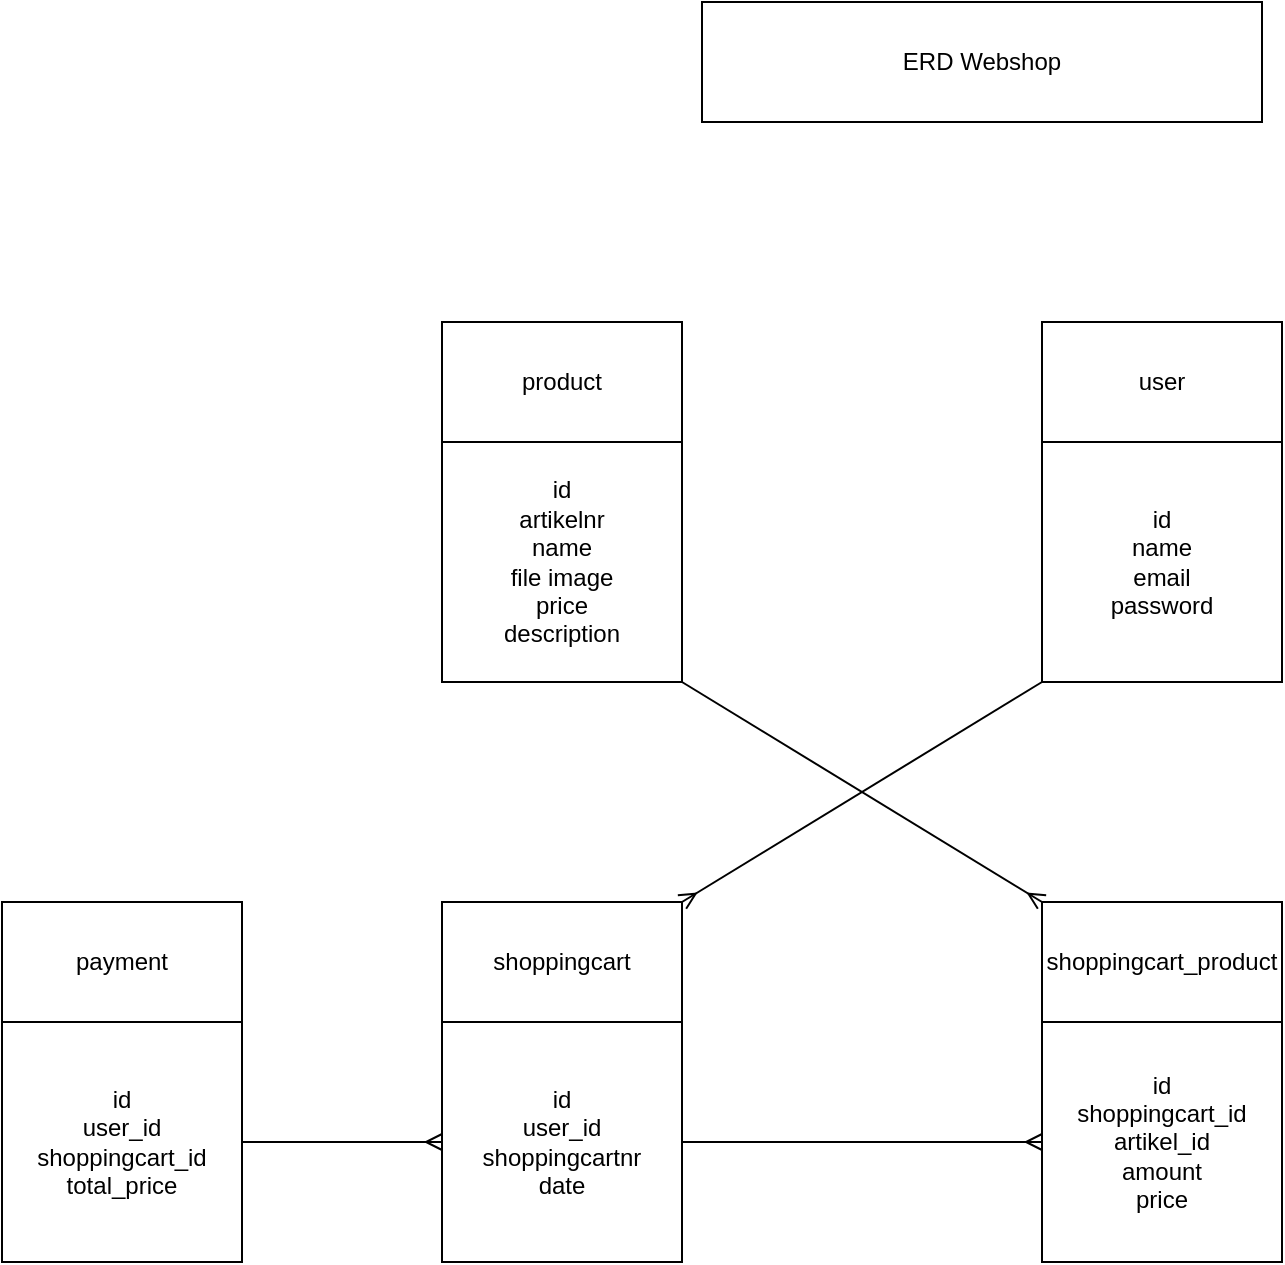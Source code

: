 <mxfile>
    <diagram id="r5Mf8yGQE8QeC3oNs23h" name="Page-1">
        <mxGraphModel dx="1950" dy="713" grid="1" gridSize="10" guides="1" tooltips="1" connect="1" arrows="1" fold="1" page="1" pageScale="1" pageWidth="827" pageHeight="1169" math="0" shadow="0">
            <root>
                <mxCell id="0"/>
                <mxCell id="1" parent="0"/>
                <mxCell id="2" value="ERD Webshop" style="rounded=0;whiteSpace=wrap;html=1;" parent="1" vertex="1">
                    <mxGeometry x="170" y="60" width="280" height="60" as="geometry"/>
                </mxCell>
                <mxCell id="3" value="user" style="rounded=0;whiteSpace=wrap;html=1;" parent="1" vertex="1">
                    <mxGeometry x="340" y="220" width="120" height="60" as="geometry"/>
                </mxCell>
                <mxCell id="16" style="edgeStyle=none;html=1;exitX=0;exitY=1;exitDx=0;exitDy=0;entryX=1;entryY=0;entryDx=0;entryDy=0;endArrow=ERmany;endFill=0;" parent="1" source="4" target="7" edge="1">
                    <mxGeometry relative="1" as="geometry"/>
                </mxCell>
                <mxCell id="4" value="id&lt;br&gt;name&lt;br&gt;email&lt;br&gt;password" style="whiteSpace=wrap;html=1;aspect=fixed;" parent="1" vertex="1">
                    <mxGeometry x="340" y="280" width="120" height="120" as="geometry"/>
                </mxCell>
                <mxCell id="5" value="shoppingcart_product" style="rounded=0;whiteSpace=wrap;html=1;" parent="1" vertex="1">
                    <mxGeometry x="340" y="510" width="120" height="60" as="geometry"/>
                </mxCell>
                <mxCell id="6" value="id&lt;br&gt;shoppingcart_id&lt;br&gt;artikel_id&lt;br&gt;amount&lt;br&gt;price&lt;br&gt;" style="whiteSpace=wrap;html=1;aspect=fixed;" parent="1" vertex="1">
                    <mxGeometry x="340" y="570" width="120" height="120" as="geometry"/>
                </mxCell>
                <mxCell id="7" value="shoppingcart" style="rounded=0;whiteSpace=wrap;html=1;" parent="1" vertex="1">
                    <mxGeometry x="40" y="510" width="120" height="60" as="geometry"/>
                </mxCell>
                <mxCell id="14" style="edgeStyle=none;html=1;exitX=1;exitY=0.5;exitDx=0;exitDy=0;endArrow=ERmany;endFill=0;" parent="1" source="8" target="6" edge="1">
                    <mxGeometry relative="1" as="geometry"/>
                </mxCell>
                <mxCell id="8" value="id&lt;br&gt;user_id&lt;br&gt;shoppingcartnr&lt;br&gt;date" style="whiteSpace=wrap;html=1;aspect=fixed;" parent="1" vertex="1">
                    <mxGeometry x="40" y="570" width="120" height="120" as="geometry"/>
                </mxCell>
                <mxCell id="9" value="product" style="rounded=0;whiteSpace=wrap;html=1;" parent="1" vertex="1">
                    <mxGeometry x="40" y="220" width="120" height="60" as="geometry"/>
                </mxCell>
                <mxCell id="15" style="edgeStyle=none;html=1;exitX=1;exitY=1;exitDx=0;exitDy=0;entryX=0;entryY=0;entryDx=0;entryDy=0;endArrow=ERmany;endFill=0;" parent="1" source="10" target="5" edge="1">
                    <mxGeometry relative="1" as="geometry"/>
                </mxCell>
                <mxCell id="10" value="id&lt;br&gt;artikelnr&lt;br&gt;name&lt;br&gt;file image&lt;br&gt;price&lt;br&gt;description" style="whiteSpace=wrap;html=1;aspect=fixed;" parent="1" vertex="1">
                    <mxGeometry x="40" y="280" width="120" height="120" as="geometry"/>
                </mxCell>
                <mxCell id="11" value="payment" style="rounded=0;whiteSpace=wrap;html=1;" parent="1" vertex="1">
                    <mxGeometry x="-180" y="510" width="120" height="60" as="geometry"/>
                </mxCell>
                <mxCell id="17" style="edgeStyle=none;html=1;exitX=1;exitY=0.5;exitDx=0;exitDy=0;entryX=0;entryY=0.5;entryDx=0;entryDy=0;endArrow=ERmany;endFill=0;" parent="1" source="12" target="8" edge="1">
                    <mxGeometry relative="1" as="geometry"/>
                </mxCell>
                <mxCell id="12" value="id&lt;br&gt;user_id&lt;br&gt;shoppingcart_id&lt;br&gt;total_price" style="whiteSpace=wrap;html=1;aspect=fixed;" parent="1" vertex="1">
                    <mxGeometry x="-180" y="570" width="120" height="120" as="geometry"/>
                </mxCell>
            </root>
        </mxGraphModel>
    </diagram>
</mxfile>